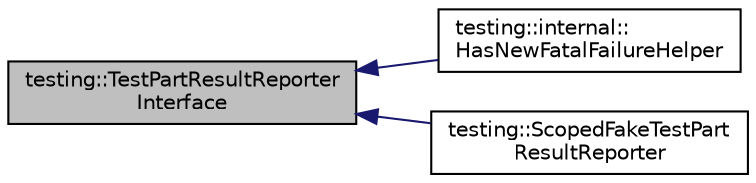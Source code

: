 digraph "testing::TestPartResultReporterInterface"
{
  edge [fontname="Helvetica",fontsize="10",labelfontname="Helvetica",labelfontsize="10"];
  node [fontname="Helvetica",fontsize="10",shape=record];
  rankdir="LR";
  Node0 [label="testing::TestPartResultReporter\lInterface",height=0.2,width=0.4,color="black", fillcolor="grey75", style="filled", fontcolor="black"];
  Node0 -> Node1 [dir="back",color="midnightblue",fontsize="10",style="solid"];
  Node1 [label="testing::internal::\lHasNewFatalFailureHelper",height=0.2,width=0.4,color="black", fillcolor="white", style="filled",URL="$classtesting_1_1internal_1_1HasNewFatalFailureHelper.html"];
  Node0 -> Node2 [dir="back",color="midnightblue",fontsize="10",style="solid"];
  Node2 [label="testing::ScopedFakeTestPart\lResultReporter",height=0.2,width=0.4,color="black", fillcolor="white", style="filled",URL="$classtesting_1_1ScopedFakeTestPartResultReporter.html"];
}
